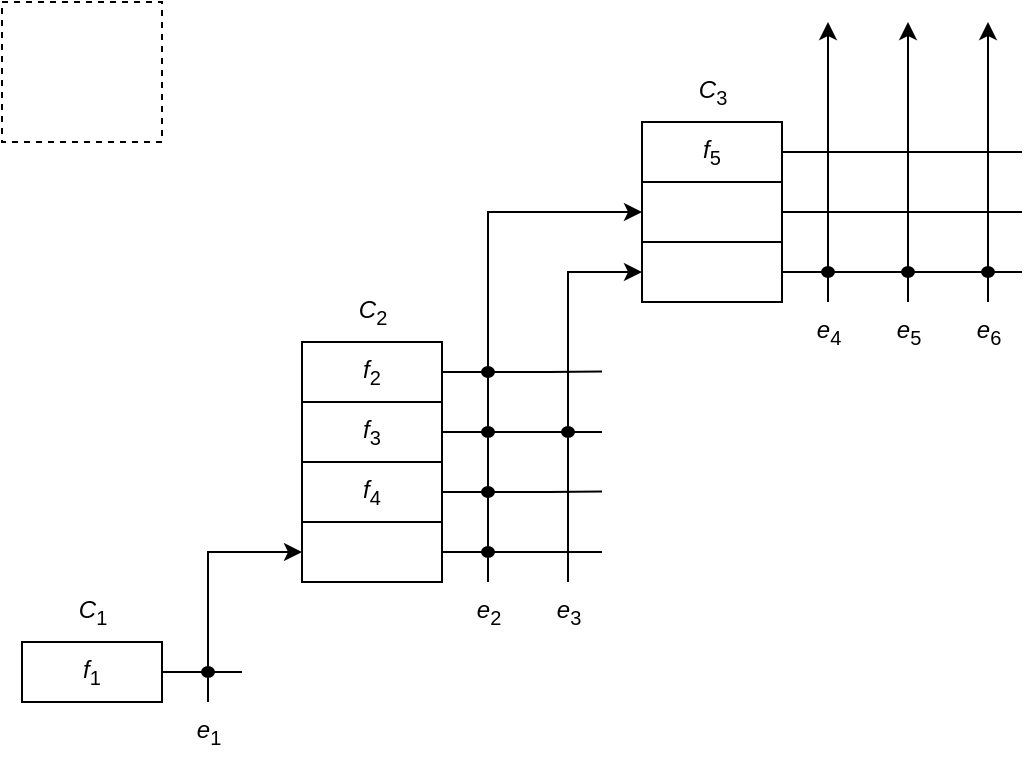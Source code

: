 <mxfile version="27.1.4" pages="2">
  <diagram name="fmea_2025" id="N0rif7YGwo7ToFzK75tH">
    <mxGraphModel dx="671" dy="344" grid="1" gridSize="10" guides="1" tooltips="1" connect="1" arrows="1" fold="1" page="1" pageScale="1" pageWidth="827" pageHeight="1169" math="0" shadow="0">
      <root>
        <mxCell id="0" />
        <mxCell id="1" parent="0" />
        <mxCell id="nqYgzYCpDSy92SDL6qgz-1" value="" style="rounded=0;whiteSpace=wrap;html=1;dashed=1;" vertex="1" parent="1">
          <mxGeometry x="80" y="80" width="80" height="70" as="geometry" />
        </mxCell>
        <mxCell id="cA4AfecdYy-TmSSKwoLd-9" style="edgeStyle=orthogonalEdgeStyle;rounded=0;orthogonalLoop=1;jettySize=auto;html=1;exitX=1;exitY=0.5;exitDx=0;exitDy=0;endArrow=none;startFill=0;" edge="1" parent="1" source="cA4AfecdYy-TmSSKwoLd-1">
          <mxGeometry relative="1" as="geometry">
            <mxPoint x="200" y="415" as="targetPoint" />
            <Array as="points">
              <mxPoint x="190" y="415" />
              <mxPoint x="190" y="415" />
            </Array>
          </mxGeometry>
        </mxCell>
        <mxCell id="63443LQwcvUuvQC3zTOk-1" value="&lt;i&gt;f&lt;/i&gt;&lt;sub&gt;1&lt;/sub&gt;" style="rounded=0;whiteSpace=wrap;html=1;" vertex="1" parent="1">
          <mxGeometry x="90" y="400" width="70" height="30" as="geometry" />
        </mxCell>
        <mxCell id="63443LQwcvUuvQC3zTOk-2" value="&lt;i&gt;C&lt;/i&gt;&lt;sub&gt;1&lt;/sub&gt;" style="text;html=1;align=center;verticalAlign=middle;resizable=0;points=[];autosize=1;strokeColor=none;fillColor=none;" vertex="1" parent="1">
          <mxGeometry x="105" y="370" width="40" height="30" as="geometry" />
        </mxCell>
        <mxCell id="cA4AfecdYy-TmSSKwoLd-11" style="edgeStyle=orthogonalEdgeStyle;rounded=0;orthogonalLoop=1;jettySize=auto;html=1;entryX=0;entryY=0.5;entryDx=0;entryDy=0;" edge="1" parent="1" source="cA4AfecdYy-TmSSKwoLd-8" target="cA4AfecdYy-TmSSKwoLd-17">
          <mxGeometry relative="1" as="geometry">
            <mxPoint x="250" y="350" as="targetPoint" />
            <Array as="points">
              <mxPoint x="183" y="355" />
            </Array>
          </mxGeometry>
        </mxCell>
        <mxCell id="cA4AfecdYy-TmSSKwoLd-8" value="&lt;i&gt;e&lt;/i&gt;&lt;sub&gt;1&lt;/sub&gt;" style="text;html=1;align=center;verticalAlign=middle;resizable=0;points=[];autosize=1;strokeColor=none;fillColor=none;" vertex="1" parent="1">
          <mxGeometry x="163" y="430" width="40" height="30" as="geometry" />
        </mxCell>
        <mxCell id="cA4AfecdYy-TmSSKwoLd-10" value="" style="edgeStyle=orthogonalEdgeStyle;rounded=0;orthogonalLoop=1;jettySize=auto;html=1;exitX=1;exitY=0.5;exitDx=0;exitDy=0;endArrow=none;startFill=0;" edge="1" parent="1" source="63443LQwcvUuvQC3zTOk-1" target="cA4AfecdYy-TmSSKwoLd-1">
          <mxGeometry relative="1" as="geometry">
            <mxPoint x="200" y="415" as="targetPoint" />
            <mxPoint x="160" y="415" as="sourcePoint" />
          </mxGeometry>
        </mxCell>
        <mxCell id="cA4AfecdYy-TmSSKwoLd-1" value="" style="ellipse;whiteSpace=wrap;html=1;fillColor=#000000;" vertex="1" parent="1">
          <mxGeometry x="180" y="412.5" width="6" height="5" as="geometry" />
        </mxCell>
        <mxCell id="cA4AfecdYy-TmSSKwoLd-28" style="edgeStyle=orthogonalEdgeStyle;rounded=0;orthogonalLoop=1;jettySize=auto;html=1;exitX=1;exitY=0.5;exitDx=0;exitDy=0;endArrow=none;startFill=0;" edge="1" parent="1" source="cA4AfecdYy-TmSSKwoLd-58">
          <mxGeometry relative="1" as="geometry">
            <mxPoint x="380" y="264.724" as="targetPoint" />
          </mxGeometry>
        </mxCell>
        <mxCell id="cA4AfecdYy-TmSSKwoLd-13" value="&lt;i&gt;f&lt;/i&gt;&lt;sub&gt;2&lt;/sub&gt;" style="rounded=0;whiteSpace=wrap;html=1;" vertex="1" parent="1">
          <mxGeometry x="230" y="250" width="70" height="30" as="geometry" />
        </mxCell>
        <mxCell id="cA4AfecdYy-TmSSKwoLd-14" value="&lt;i&gt;C&lt;/i&gt;&lt;sub&gt;2&lt;/sub&gt;" style="text;html=1;align=center;verticalAlign=middle;resizable=0;points=[];autosize=1;strokeColor=none;fillColor=none;" vertex="1" parent="1">
          <mxGeometry x="245" y="220" width="40" height="30" as="geometry" />
        </mxCell>
        <mxCell id="cA4AfecdYy-TmSSKwoLd-27" style="edgeStyle=orthogonalEdgeStyle;rounded=0;orthogonalLoop=1;jettySize=auto;html=1;exitX=1;exitY=0.5;exitDx=0;exitDy=0;endArrow=none;startFill=0;" edge="1" parent="1" source="cA4AfecdYy-TmSSKwoLd-60">
          <mxGeometry relative="1" as="geometry">
            <mxPoint x="380" y="295.069" as="targetPoint" />
          </mxGeometry>
        </mxCell>
        <mxCell id="cA4AfecdYy-TmSSKwoLd-15" value="&lt;i&gt;f&lt;/i&gt;&lt;sub&gt;3&lt;/sub&gt;" style="rounded=0;whiteSpace=wrap;html=1;" vertex="1" parent="1">
          <mxGeometry x="230" y="280" width="70" height="30" as="geometry" />
        </mxCell>
        <mxCell id="cA4AfecdYy-TmSSKwoLd-26" style="edgeStyle=orthogonalEdgeStyle;rounded=0;orthogonalLoop=1;jettySize=auto;html=1;exitX=1;exitY=0.5;exitDx=0;exitDy=0;endArrow=none;startFill=0;" edge="1" parent="1" source="cA4AfecdYy-TmSSKwoLd-53">
          <mxGeometry relative="1" as="geometry">
            <mxPoint x="380" y="324.724" as="targetPoint" />
          </mxGeometry>
        </mxCell>
        <mxCell id="cA4AfecdYy-TmSSKwoLd-16" value="&lt;i&gt;f&lt;/i&gt;&lt;sub&gt;4&lt;/sub&gt;" style="rounded=0;whiteSpace=wrap;html=1;" vertex="1" parent="1">
          <mxGeometry x="230" y="310" width="70" height="30" as="geometry" />
        </mxCell>
        <mxCell id="cA4AfecdYy-TmSSKwoLd-25" style="edgeStyle=orthogonalEdgeStyle;rounded=0;orthogonalLoop=1;jettySize=auto;html=1;exitX=1;exitY=0.5;exitDx=0;exitDy=0;endArrow=none;startFill=0;" edge="1" parent="1" source="cA4AfecdYy-TmSSKwoLd-17">
          <mxGeometry relative="1" as="geometry">
            <mxPoint x="380" y="355" as="targetPoint" />
          </mxGeometry>
        </mxCell>
        <mxCell id="cA4AfecdYy-TmSSKwoLd-17" value="" style="rounded=0;whiteSpace=wrap;html=1;" vertex="1" parent="1">
          <mxGeometry x="230" y="340" width="70" height="30" as="geometry" />
        </mxCell>
        <mxCell id="cA4AfecdYy-TmSSKwoLd-19" value="" style="ellipse;whiteSpace=wrap;html=1;fillColor=#000000;" vertex="1" parent="1">
          <mxGeometry x="320" y="352.5" width="6" height="5" as="geometry" />
        </mxCell>
        <mxCell id="cA4AfecdYy-TmSSKwoLd-32" style="edgeStyle=orthogonalEdgeStyle;rounded=0;orthogonalLoop=1;jettySize=auto;html=1;entryX=0;entryY=0.5;entryDx=0;entryDy=0;" edge="1" parent="1" source="cA4AfecdYy-TmSSKwoLd-23" target="cA4AfecdYy-TmSSKwoLd-30">
          <mxGeometry relative="1" as="geometry">
            <Array as="points">
              <mxPoint x="323" y="185" />
            </Array>
          </mxGeometry>
        </mxCell>
        <mxCell id="cA4AfecdYy-TmSSKwoLd-23" value="&lt;i&gt;e&lt;/i&gt;&lt;sub&gt;2&lt;/sub&gt;" style="text;html=1;align=center;verticalAlign=middle;resizable=0;points=[];autosize=1;strokeColor=none;fillColor=none;" vertex="1" parent="1">
          <mxGeometry x="303" y="370" width="40" height="30" as="geometry" />
        </mxCell>
        <mxCell id="cA4AfecdYy-TmSSKwoLd-33" style="edgeStyle=orthogonalEdgeStyle;rounded=0;orthogonalLoop=1;jettySize=auto;html=1;entryX=0;entryY=0.5;entryDx=0;entryDy=0;" edge="1" parent="1" source="cA4AfecdYy-TmSSKwoLd-24" target="cA4AfecdYy-TmSSKwoLd-29">
          <mxGeometry relative="1" as="geometry">
            <Array as="points">
              <mxPoint x="363" y="215" />
            </Array>
          </mxGeometry>
        </mxCell>
        <mxCell id="cA4AfecdYy-TmSSKwoLd-24" value="&lt;i&gt;e&lt;/i&gt;&lt;sub&gt;3&lt;/sub&gt;" style="text;html=1;align=center;verticalAlign=middle;resizable=0;points=[];autosize=1;strokeColor=none;fillColor=none;" vertex="1" parent="1">
          <mxGeometry x="343" y="370" width="40" height="30" as="geometry" />
        </mxCell>
        <mxCell id="cA4AfecdYy-TmSSKwoLd-48" style="edgeStyle=orthogonalEdgeStyle;rounded=0;orthogonalLoop=1;jettySize=auto;html=1;exitX=1;exitY=0.5;exitDx=0;exitDy=0;endArrow=none;startFill=0;" edge="1" parent="1" source="cA4AfecdYy-TmSSKwoLd-29">
          <mxGeometry relative="1" as="geometry">
            <mxPoint x="590" y="215.048" as="targetPoint" />
          </mxGeometry>
        </mxCell>
        <mxCell id="cA4AfecdYy-TmSSKwoLd-29" value="" style="rounded=0;whiteSpace=wrap;html=1;" vertex="1" parent="1">
          <mxGeometry x="400" y="200" width="70" height="30" as="geometry" />
        </mxCell>
        <mxCell id="cA4AfecdYy-TmSSKwoLd-47" style="edgeStyle=orthogonalEdgeStyle;rounded=0;orthogonalLoop=1;jettySize=auto;html=1;exitX=1;exitY=0.5;exitDx=0;exitDy=0;endArrow=none;startFill=0;" edge="1" parent="1" source="cA4AfecdYy-TmSSKwoLd-30">
          <mxGeometry relative="1" as="geometry">
            <mxPoint x="590" y="185.048" as="targetPoint" />
          </mxGeometry>
        </mxCell>
        <mxCell id="cA4AfecdYy-TmSSKwoLd-30" value="" style="rounded=0;whiteSpace=wrap;html=1;" vertex="1" parent="1">
          <mxGeometry x="400" y="170" width="70" height="30" as="geometry" />
        </mxCell>
        <mxCell id="cA4AfecdYy-TmSSKwoLd-46" style="edgeStyle=orthogonalEdgeStyle;rounded=0;orthogonalLoop=1;jettySize=auto;html=1;exitX=1;exitY=0.5;exitDx=0;exitDy=0;endArrow=none;startFill=0;" edge="1" parent="1" source="cA4AfecdYy-TmSSKwoLd-35">
          <mxGeometry relative="1" as="geometry">
            <mxPoint x="590" y="155.048" as="targetPoint" />
          </mxGeometry>
        </mxCell>
        <mxCell id="cA4AfecdYy-TmSSKwoLd-35" value="&lt;i&gt;f&lt;/i&gt;&lt;sub&gt;5&lt;/sub&gt;" style="rounded=0;whiteSpace=wrap;html=1;" vertex="1" parent="1">
          <mxGeometry x="400" y="140" width="70" height="30" as="geometry" />
        </mxCell>
        <mxCell id="cA4AfecdYy-TmSSKwoLd-36" value="&lt;i&gt;C&lt;/i&gt;&lt;sub&gt;3&lt;/sub&gt;" style="text;html=1;align=center;verticalAlign=middle;resizable=0;points=[];autosize=1;strokeColor=none;fillColor=none;" vertex="1" parent="1">
          <mxGeometry x="415" y="110" width="40" height="30" as="geometry" />
        </mxCell>
        <mxCell id="cA4AfecdYy-TmSSKwoLd-37" value="" style="ellipse;whiteSpace=wrap;html=1;fillColor=#000000;" vertex="1" parent="1">
          <mxGeometry x="490" y="212.5" width="6" height="5" as="geometry" />
        </mxCell>
        <mxCell id="cA4AfecdYy-TmSSKwoLd-38" value="" style="ellipse;whiteSpace=wrap;html=1;fillColor=#000000;" vertex="1" parent="1">
          <mxGeometry x="530" y="212.5" width="6" height="5" as="geometry" />
        </mxCell>
        <mxCell id="cA4AfecdYy-TmSSKwoLd-39" value="" style="ellipse;whiteSpace=wrap;html=1;fillColor=#000000;" vertex="1" parent="1">
          <mxGeometry x="570" y="212.5" width="6" height="5" as="geometry" />
        </mxCell>
        <mxCell id="cA4AfecdYy-TmSSKwoLd-43" style="edgeStyle=orthogonalEdgeStyle;rounded=0;orthogonalLoop=1;jettySize=auto;html=1;" edge="1" parent="1" source="cA4AfecdYy-TmSSKwoLd-40">
          <mxGeometry relative="1" as="geometry">
            <mxPoint x="493" y="90" as="targetPoint" />
          </mxGeometry>
        </mxCell>
        <mxCell id="cA4AfecdYy-TmSSKwoLd-40" value="&lt;i&gt;e&lt;/i&gt;&lt;sub&gt;4&lt;/sub&gt;" style="text;html=1;align=center;verticalAlign=middle;resizable=0;points=[];autosize=1;strokeColor=none;fillColor=none;" vertex="1" parent="1">
          <mxGeometry x="473" y="230" width="40" height="30" as="geometry" />
        </mxCell>
        <mxCell id="cA4AfecdYy-TmSSKwoLd-44" style="edgeStyle=orthogonalEdgeStyle;rounded=0;orthogonalLoop=1;jettySize=auto;html=1;" edge="1" parent="1" source="cA4AfecdYy-TmSSKwoLd-41">
          <mxGeometry relative="1" as="geometry">
            <mxPoint x="533" y="90" as="targetPoint" />
          </mxGeometry>
        </mxCell>
        <mxCell id="cA4AfecdYy-TmSSKwoLd-41" value="&lt;i&gt;e&lt;/i&gt;&lt;sub&gt;5&lt;/sub&gt;" style="text;html=1;align=center;verticalAlign=middle;resizable=0;points=[];autosize=1;strokeColor=none;fillColor=none;" vertex="1" parent="1">
          <mxGeometry x="513" y="230" width="40" height="30" as="geometry" />
        </mxCell>
        <mxCell id="cA4AfecdYy-TmSSKwoLd-45" style="edgeStyle=orthogonalEdgeStyle;rounded=0;orthogonalLoop=1;jettySize=auto;html=1;" edge="1" parent="1" source="cA4AfecdYy-TmSSKwoLd-42">
          <mxGeometry relative="1" as="geometry">
            <mxPoint x="573" y="90" as="targetPoint" />
          </mxGeometry>
        </mxCell>
        <mxCell id="cA4AfecdYy-TmSSKwoLd-42" value="&lt;i&gt;e&lt;/i&gt;&lt;sub&gt;6&lt;/sub&gt;" style="text;html=1;align=center;verticalAlign=middle;resizable=0;points=[];autosize=1;strokeColor=none;fillColor=none;" vertex="1" parent="1">
          <mxGeometry x="553" y="230" width="40" height="30" as="geometry" />
        </mxCell>
        <mxCell id="cA4AfecdYy-TmSSKwoLd-54" value="" style="edgeStyle=orthogonalEdgeStyle;rounded=0;orthogonalLoop=1;jettySize=auto;html=1;exitX=1;exitY=0.5;exitDx=0;exitDy=0;endArrow=none;startFill=0;" edge="1" parent="1" source="cA4AfecdYy-TmSSKwoLd-16" target="cA4AfecdYy-TmSSKwoLd-53">
          <mxGeometry relative="1" as="geometry">
            <mxPoint x="380" y="324.724" as="targetPoint" />
            <mxPoint x="300" y="325" as="sourcePoint" />
          </mxGeometry>
        </mxCell>
        <mxCell id="cA4AfecdYy-TmSSKwoLd-53" value="" style="ellipse;whiteSpace=wrap;html=1;fillColor=#000000;" vertex="1" parent="1">
          <mxGeometry x="320" y="322.5" width="6" height="5" as="geometry" />
        </mxCell>
        <mxCell id="cA4AfecdYy-TmSSKwoLd-57" value="" style="edgeStyle=orthogonalEdgeStyle;rounded=0;orthogonalLoop=1;jettySize=auto;html=1;exitX=1;exitY=0.5;exitDx=0;exitDy=0;endArrow=none;startFill=0;" edge="1" parent="1" source="cA4AfecdYy-TmSSKwoLd-15" target="cA4AfecdYy-TmSSKwoLd-55">
          <mxGeometry relative="1" as="geometry">
            <mxPoint x="380" y="295.069" as="targetPoint" />
            <mxPoint x="300" y="295" as="sourcePoint" />
          </mxGeometry>
        </mxCell>
        <mxCell id="cA4AfecdYy-TmSSKwoLd-55" value="" style="ellipse;whiteSpace=wrap;html=1;fillColor=#000000;" vertex="1" parent="1">
          <mxGeometry x="320" y="292.5" width="6" height="5" as="geometry" />
        </mxCell>
        <mxCell id="cA4AfecdYy-TmSSKwoLd-59" value="" style="edgeStyle=orthogonalEdgeStyle;rounded=0;orthogonalLoop=1;jettySize=auto;html=1;exitX=1;exitY=0.5;exitDx=0;exitDy=0;endArrow=none;startFill=0;" edge="1" parent="1" source="cA4AfecdYy-TmSSKwoLd-13" target="cA4AfecdYy-TmSSKwoLd-58">
          <mxGeometry relative="1" as="geometry">
            <mxPoint x="380" y="264.724" as="targetPoint" />
            <mxPoint x="300" y="265" as="sourcePoint" />
          </mxGeometry>
        </mxCell>
        <mxCell id="cA4AfecdYy-TmSSKwoLd-58" value="" style="ellipse;whiteSpace=wrap;html=1;fillColor=#000000;" vertex="1" parent="1">
          <mxGeometry x="320" y="262.5" width="6" height="5" as="geometry" />
        </mxCell>
        <mxCell id="cA4AfecdYy-TmSSKwoLd-61" value="" style="edgeStyle=orthogonalEdgeStyle;rounded=0;orthogonalLoop=1;jettySize=auto;html=1;exitX=1;exitY=0.5;exitDx=0;exitDy=0;endArrow=none;startFill=0;" edge="1" parent="1" source="cA4AfecdYy-TmSSKwoLd-55" target="cA4AfecdYy-TmSSKwoLd-60">
          <mxGeometry relative="1" as="geometry">
            <mxPoint x="380" y="295.069" as="targetPoint" />
            <mxPoint x="326" y="295" as="sourcePoint" />
          </mxGeometry>
        </mxCell>
        <mxCell id="cA4AfecdYy-TmSSKwoLd-60" value="" style="ellipse;whiteSpace=wrap;html=1;fillColor=#000000;" vertex="1" parent="1">
          <mxGeometry x="360" y="292.5" width="6" height="5" as="geometry" />
        </mxCell>
      </root>
    </mxGraphModel>
  </diagram>
  <diagram id="u4ehhmUwieLTaDszbvfy" name="fmea_2024">
    <mxGraphModel dx="564" dy="289" grid="1" gridSize="10" guides="1" tooltips="1" connect="1" arrows="1" fold="1" page="1" pageScale="1" pageWidth="827" pageHeight="1169" math="0" shadow="0">
      <root>
        <mxCell id="0" />
        <mxCell id="1" parent="0" />
        <mxCell id="nuxYN99W2bETs9J3J-wg-1" style="edgeStyle=orthogonalEdgeStyle;rounded=0;orthogonalLoop=1;jettySize=auto;html=1;exitX=1;exitY=0.5;exitDx=0;exitDy=0;endArrow=none;endFill=0;" parent="1" source="nuxYN99W2bETs9J3J-wg-22" edge="1">
          <mxGeometry relative="1" as="geometry">
            <mxPoint x="360" y="605" as="targetPoint" />
          </mxGeometry>
        </mxCell>
        <mxCell id="nuxYN99W2bETs9J3J-wg-2" value="" style="rounded=0;whiteSpace=wrap;html=1;" parent="1" vertex="1">
          <mxGeometry x="230" y="590" width="70" height="30" as="geometry" />
        </mxCell>
        <mxCell id="nuxYN99W2bETs9J3J-wg-3" value="C2" style="text;html=1;align=center;verticalAlign=middle;resizable=0;points=[];autosize=1;strokeColor=none;fillColor=none;" parent="1" vertex="1">
          <mxGeometry x="245" y="560" width="40" height="30" as="geometry" />
        </mxCell>
        <mxCell id="nuxYN99W2bETs9J3J-wg-4" style="edgeStyle=orthogonalEdgeStyle;rounded=0;orthogonalLoop=1;jettySize=auto;html=1;exitX=1;exitY=0.5;exitDx=0;exitDy=0;endArrow=none;endFill=0;" parent="1" source="nuxYN99W2bETs9J3J-wg-24" edge="1">
          <mxGeometry relative="1" as="geometry">
            <mxPoint x="360" y="635" as="targetPoint" />
          </mxGeometry>
        </mxCell>
        <mxCell id="nuxYN99W2bETs9J3J-wg-5" style="edgeStyle=orthogonalEdgeStyle;rounded=0;orthogonalLoop=1;jettySize=auto;html=1;exitX=0;exitY=0.5;exitDx=0;exitDy=0;endArrow=none;endFill=0;" parent="1" source="nuxYN99W2bETs9J3J-wg-6" edge="1">
          <mxGeometry relative="1" as="geometry">
            <mxPoint x="190" y="420" as="targetPoint" />
          </mxGeometry>
        </mxCell>
        <mxCell id="nuxYN99W2bETs9J3J-wg-6" value="" style="rounded=0;whiteSpace=wrap;html=1;" parent="1" vertex="1">
          <mxGeometry x="230" y="620" width="70" height="30" as="geometry" />
        </mxCell>
        <mxCell id="nuxYN99W2bETs9J3J-wg-7" value="f&lt;sub&gt;2&lt;/sub&gt;" style="text;html=1;align=center;verticalAlign=middle;resizable=0;points=[];autosize=1;strokeColor=none;fillColor=none;" parent="1" vertex="1">
          <mxGeometry x="250" y="590" width="30" height="30" as="geometry" />
        </mxCell>
        <mxCell id="nuxYN99W2bETs9J3J-wg-8" style="edgeStyle=orthogonalEdgeStyle;rounded=0;orthogonalLoop=1;jettySize=auto;html=1;exitX=1;exitY=0.5;exitDx=0;exitDy=0;endArrow=none;endFill=0;" parent="1" source="nuxYN99W2bETs9J3J-wg-45" edge="1">
          <mxGeometry relative="1" as="geometry">
            <mxPoint x="540" y="485" as="targetPoint" />
          </mxGeometry>
        </mxCell>
        <mxCell id="nuxYN99W2bETs9J3J-wg-9" value="" style="rounded=0;whiteSpace=wrap;html=1;" parent="1" vertex="1">
          <mxGeometry x="374" y="470" width="70" height="30" as="geometry" />
        </mxCell>
        <mxCell id="nuxYN99W2bETs9J3J-wg-10" value="C3" style="text;html=1;align=center;verticalAlign=middle;resizable=0;points=[];autosize=1;strokeColor=none;fillColor=none;" parent="1" vertex="1">
          <mxGeometry x="389" y="440" width="40" height="30" as="geometry" />
        </mxCell>
        <mxCell id="nuxYN99W2bETs9J3J-wg-11" style="edgeStyle=orthogonalEdgeStyle;rounded=0;orthogonalLoop=1;jettySize=auto;html=1;exitX=1;exitY=0.5;exitDx=0;exitDy=0;endArrow=none;endFill=0;" parent="1" source="nuxYN99W2bETs9J3J-wg-47" edge="1">
          <mxGeometry relative="1" as="geometry">
            <mxPoint x="540" y="515" as="targetPoint" />
          </mxGeometry>
        </mxCell>
        <mxCell id="nuxYN99W2bETs9J3J-wg-12" style="edgeStyle=orthogonalEdgeStyle;rounded=0;orthogonalLoop=1;jettySize=auto;html=1;exitX=0;exitY=0.5;exitDx=0;exitDy=0;endArrow=none;endFill=0;startArrow=classic;startFill=1;" parent="1" source="nuxYN99W2bETs9J3J-wg-13" edge="1">
          <mxGeometry relative="1" as="geometry">
            <mxPoint x="190" y="514.667" as="targetPoint" />
          </mxGeometry>
        </mxCell>
        <mxCell id="nuxYN99W2bETs9J3J-wg-13" value="" style="rounded=0;whiteSpace=wrap;html=1;" parent="1" vertex="1">
          <mxGeometry x="374" y="500" width="70" height="30" as="geometry" />
        </mxCell>
        <mxCell id="nuxYN99W2bETs9J3J-wg-14" value="f&lt;sub&gt;3&lt;/sub&gt;" style="text;html=1;align=center;verticalAlign=middle;resizable=0;points=[];autosize=1;strokeColor=none;fillColor=none;" parent="1" vertex="1">
          <mxGeometry x="394" y="470" width="30" height="30" as="geometry" />
        </mxCell>
        <mxCell id="nuxYN99W2bETs9J3J-wg-15" style="edgeStyle=orthogonalEdgeStyle;rounded=0;orthogonalLoop=1;jettySize=auto;html=1;exitX=0;exitY=0.5;exitDx=0;exitDy=0;startArrow=classic;startFill=1;endArrow=none;endFill=0;" parent="1" source="nuxYN99W2bETs9J3J-wg-18" edge="1">
          <mxGeometry relative="1" as="geometry">
            <mxPoint x="320" y="650" as="targetPoint" />
          </mxGeometry>
        </mxCell>
        <mxCell id="nuxYN99W2bETs9J3J-wg-16" style="edgeStyle=orthogonalEdgeStyle;rounded=0;orthogonalLoop=1;jettySize=auto;html=1;startArrow=classic;startFill=1;endArrow=none;endFill=0;" parent="1" edge="1">
          <mxGeometry relative="1" as="geometry">
            <mxPoint x="350" y="650" as="targetPoint" />
            <mxPoint x="350" y="580" as="sourcePoint" />
          </mxGeometry>
        </mxCell>
        <mxCell id="nuxYN99W2bETs9J3J-wg-17" style="edgeStyle=orthogonalEdgeStyle;rounded=0;orthogonalLoop=1;jettySize=auto;html=1;exitX=1;exitY=0.5;exitDx=0;exitDy=0;endArrow=none;endFill=0;" parent="1" source="nuxYN99W2bETs9J3J-wg-51" edge="1">
          <mxGeometry relative="1" as="geometry">
            <mxPoint x="540" y="545" as="targetPoint" />
          </mxGeometry>
        </mxCell>
        <mxCell id="nuxYN99W2bETs9J3J-wg-18" value="" style="rounded=0;whiteSpace=wrap;html=1;" parent="1" vertex="1">
          <mxGeometry x="374" y="530" width="70" height="30" as="geometry" />
        </mxCell>
        <mxCell id="nuxYN99W2bETs9J3J-wg-19" value="e&lt;sub&gt;2&lt;/sub&gt;" style="text;html=1;align=center;verticalAlign=middle;resizable=0;points=[];autosize=1;strokeColor=none;fillColor=none;" parent="1" vertex="1">
          <mxGeometry x="300" y="650" width="40" height="30" as="geometry" />
        </mxCell>
        <mxCell id="nuxYN99W2bETs9J3J-wg-20" value="e&lt;sub&gt;3&lt;/sub&gt;" style="text;html=1;align=center;verticalAlign=middle;resizable=0;points=[];autosize=1;strokeColor=none;fillColor=none;" parent="1" vertex="1">
          <mxGeometry x="330" y="650" width="40" height="30" as="geometry" />
        </mxCell>
        <mxCell id="nuxYN99W2bETs9J3J-wg-21" value="" style="edgeStyle=orthogonalEdgeStyle;rounded=0;orthogonalLoop=1;jettySize=auto;html=1;exitX=1;exitY=0.5;exitDx=0;exitDy=0;endArrow=none;endFill=0;entryX=0;entryY=0.5;entryDx=0;entryDy=0;" parent="1" source="nuxYN99W2bETs9J3J-wg-2" target="nuxYN99W2bETs9J3J-wg-22" edge="1">
          <mxGeometry relative="1" as="geometry">
            <mxPoint x="317" y="605" as="targetPoint" />
            <mxPoint x="300" y="605" as="sourcePoint" />
          </mxGeometry>
        </mxCell>
        <mxCell id="nuxYN99W2bETs9J3J-wg-22" value="" style="ellipse;whiteSpace=wrap;html=1;fillColor=#000000;" parent="1" vertex="1">
          <mxGeometry x="347" y="602.5" width="6" height="5" as="geometry" />
        </mxCell>
        <mxCell id="nuxYN99W2bETs9J3J-wg-23" value="" style="edgeStyle=orthogonalEdgeStyle;rounded=0;orthogonalLoop=1;jettySize=auto;html=1;exitX=1;exitY=0.5;exitDx=0;exitDy=0;endArrow=none;endFill=0;" parent="1" source="nuxYN99W2bETs9J3J-wg-69" target="nuxYN99W2bETs9J3J-wg-24" edge="1">
          <mxGeometry relative="1" as="geometry">
            <mxPoint x="360" y="635" as="targetPoint" />
            <mxPoint x="300" y="635" as="sourcePoint" />
          </mxGeometry>
        </mxCell>
        <mxCell id="nuxYN99W2bETs9J3J-wg-24" value="" style="ellipse;whiteSpace=wrap;html=1;fillColor=#000000;" parent="1" vertex="1">
          <mxGeometry x="347" y="632.5" width="6" height="5" as="geometry" />
        </mxCell>
        <mxCell id="nuxYN99W2bETs9J3J-wg-25" style="edgeStyle=orthogonalEdgeStyle;rounded=0;orthogonalLoop=1;jettySize=auto;html=1;exitX=1;exitY=0.5;exitDx=0;exitDy=0;endArrow=none;endFill=0;" parent="1" source="nuxYN99W2bETs9J3J-wg-56" edge="1">
          <mxGeometry relative="1" as="geometry">
            <mxPoint x="730" y="335" as="targetPoint" />
          </mxGeometry>
        </mxCell>
        <mxCell id="nuxYN99W2bETs9J3J-wg-26" style="edgeStyle=orthogonalEdgeStyle;rounded=0;orthogonalLoop=1;jettySize=auto;html=1;exitX=1;exitY=0.5;exitDx=0;exitDy=0;entryX=0;entryY=0.5;entryDx=0;entryDy=0;endArrow=none;endFill=0;" parent="1" source="nuxYN99W2bETs9J3J-wg-27" target="nuxYN99W2bETs9J3J-wg-56" edge="1">
          <mxGeometry relative="1" as="geometry" />
        </mxCell>
        <mxCell id="nuxYN99W2bETs9J3J-wg-27" value="" style="rounded=0;whiteSpace=wrap;html=1;" parent="1" vertex="1">
          <mxGeometry x="600" y="320" width="70" height="30" as="geometry" />
        </mxCell>
        <mxCell id="nuxYN99W2bETs9J3J-wg-28" value="C4" style="text;html=1;align=center;verticalAlign=middle;resizable=0;points=[];autosize=1;strokeColor=none;fillColor=none;" parent="1" vertex="1">
          <mxGeometry x="615" y="290" width="40" height="30" as="geometry" />
        </mxCell>
        <mxCell id="nuxYN99W2bETs9J3J-wg-29" style="edgeStyle=orthogonalEdgeStyle;rounded=0;orthogonalLoop=1;jettySize=auto;html=1;exitX=1;exitY=0.5;exitDx=0;exitDy=0;endArrow=none;endFill=0;" parent="1" source="nuxYN99W2bETs9J3J-wg-60" edge="1">
          <mxGeometry relative="1" as="geometry">
            <mxPoint x="730" y="365" as="targetPoint" />
          </mxGeometry>
        </mxCell>
        <mxCell id="nuxYN99W2bETs9J3J-wg-30" value="" style="rounded=0;whiteSpace=wrap;html=1;" parent="1" vertex="1">
          <mxGeometry x="600" y="350" width="70" height="30" as="geometry" />
        </mxCell>
        <mxCell id="nuxYN99W2bETs9J3J-wg-31" style="edgeStyle=orthogonalEdgeStyle;rounded=0;orthogonalLoop=1;jettySize=auto;html=1;exitX=0;exitY=0.5;exitDx=0;exitDy=0;startArrow=classic;startFill=1;endArrow=none;endFill=0;" parent="1" source="nuxYN99W2bETs9J3J-wg-34" edge="1">
          <mxGeometry relative="1" as="geometry">
            <mxPoint x="470" y="560" as="targetPoint" />
          </mxGeometry>
        </mxCell>
        <mxCell id="nuxYN99W2bETs9J3J-wg-32" style="edgeStyle=orthogonalEdgeStyle;rounded=0;orthogonalLoop=1;jettySize=auto;html=1;exitX=1;exitY=0.5;exitDx=0;exitDy=0;endArrow=none;endFill=0;" parent="1" source="nuxYN99W2bETs9J3J-wg-57" edge="1">
          <mxGeometry relative="1" as="geometry">
            <mxPoint x="730" y="395" as="targetPoint" />
          </mxGeometry>
        </mxCell>
        <mxCell id="nuxYN99W2bETs9J3J-wg-33" style="edgeStyle=orthogonalEdgeStyle;rounded=0;orthogonalLoop=1;jettySize=auto;html=1;exitX=1;exitY=0.5;exitDx=0;exitDy=0;entryX=0;entryY=0.5;entryDx=0;entryDy=0;endArrow=none;endFill=0;" parent="1" source="nuxYN99W2bETs9J3J-wg-34" target="nuxYN99W2bETs9J3J-wg-57" edge="1">
          <mxGeometry relative="1" as="geometry" />
        </mxCell>
        <mxCell id="nuxYN99W2bETs9J3J-wg-34" value="" style="rounded=0;whiteSpace=wrap;html=1;" parent="1" vertex="1">
          <mxGeometry x="600" y="380" width="70" height="30" as="geometry" />
        </mxCell>
        <mxCell id="nuxYN99W2bETs9J3J-wg-35" value="f&lt;sub&gt;4&lt;/sub&gt;" style="text;html=1;align=center;verticalAlign=middle;resizable=0;points=[];autosize=1;strokeColor=none;fillColor=none;" parent="1" vertex="1">
          <mxGeometry x="620" y="320" width="30" height="30" as="geometry" />
        </mxCell>
        <mxCell id="nuxYN99W2bETs9J3J-wg-36" style="edgeStyle=orthogonalEdgeStyle;rounded=0;orthogonalLoop=1;jettySize=auto;html=1;exitX=0;exitY=0.5;exitDx=0;exitDy=0;endArrow=none;endFill=0;startArrow=classic;startFill=1;" parent="1" source="nuxYN99W2bETs9J3J-wg-39" edge="1">
          <mxGeometry relative="1" as="geometry">
            <mxPoint x="500" y="560" as="targetPoint" />
          </mxGeometry>
        </mxCell>
        <mxCell id="nuxYN99W2bETs9J3J-wg-37" style="edgeStyle=orthogonalEdgeStyle;rounded=0;orthogonalLoop=1;jettySize=auto;html=1;exitX=1;exitY=0.5;exitDx=0;exitDy=0;endArrow=none;endFill=0;" parent="1" source="nuxYN99W2bETs9J3J-wg-58" edge="1">
          <mxGeometry relative="1" as="geometry">
            <mxPoint x="730" y="425" as="targetPoint" />
          </mxGeometry>
        </mxCell>
        <mxCell id="nuxYN99W2bETs9J3J-wg-38" style="edgeStyle=orthogonalEdgeStyle;rounded=0;orthogonalLoop=1;jettySize=auto;html=1;exitX=1;exitY=0.5;exitDx=0;exitDy=0;entryX=0;entryY=0.5;entryDx=0;entryDy=0;endArrow=none;endFill=0;" parent="1" source="nuxYN99W2bETs9J3J-wg-39" target="nuxYN99W2bETs9J3J-wg-58" edge="1">
          <mxGeometry relative="1" as="geometry" />
        </mxCell>
        <mxCell id="nuxYN99W2bETs9J3J-wg-39" value="" style="rounded=0;whiteSpace=wrap;html=1;" parent="1" vertex="1">
          <mxGeometry x="600" y="410" width="70" height="30" as="geometry" />
        </mxCell>
        <mxCell id="nuxYN99W2bETs9J3J-wg-40" value="f&lt;sub&gt;5&lt;/sub&gt;" style="text;html=1;align=center;verticalAlign=middle;resizable=0;points=[];autosize=1;strokeColor=none;fillColor=none;" parent="1" vertex="1">
          <mxGeometry x="620" y="350" width="30" height="30" as="geometry" />
        </mxCell>
        <mxCell id="nuxYN99W2bETs9J3J-wg-41" value="e&lt;sub&gt;4&lt;/sub&gt;" style="text;html=1;align=center;verticalAlign=middle;resizable=0;points=[];autosize=1;strokeColor=none;fillColor=none;" parent="1" vertex="1">
          <mxGeometry x="450" y="560" width="40" height="30" as="geometry" />
        </mxCell>
        <mxCell id="nuxYN99W2bETs9J3J-wg-42" value="e&lt;sub&gt;5&lt;/sub&gt;" style="text;html=1;align=center;verticalAlign=middle;resizable=0;points=[];autosize=1;strokeColor=none;fillColor=none;" parent="1" vertex="1">
          <mxGeometry x="480" y="560" width="40" height="30" as="geometry" />
        </mxCell>
        <mxCell id="nuxYN99W2bETs9J3J-wg-43" value="e&lt;sub&gt;6&lt;/sub&gt;" style="text;html=1;align=center;verticalAlign=middle;resizable=0;points=[];autosize=1;strokeColor=none;fillColor=none;" parent="1" vertex="1">
          <mxGeometry x="510" y="560" width="40" height="30" as="geometry" />
        </mxCell>
        <mxCell id="nuxYN99W2bETs9J3J-wg-44" value="" style="edgeStyle=orthogonalEdgeStyle;rounded=0;orthogonalLoop=1;jettySize=auto;html=1;exitX=1;exitY=0.5;exitDx=0;exitDy=0;endArrow=none;endFill=0;" parent="1" source="nuxYN99W2bETs9J3J-wg-9" target="nuxYN99W2bETs9J3J-wg-45" edge="1">
          <mxGeometry relative="1" as="geometry">
            <mxPoint x="540" y="485" as="targetPoint" />
            <mxPoint x="444" y="485" as="sourcePoint" />
          </mxGeometry>
        </mxCell>
        <mxCell id="nuxYN99W2bETs9J3J-wg-45" value="" style="ellipse;whiteSpace=wrap;html=1;fillColor=#000000;" parent="1" vertex="1">
          <mxGeometry x="467" y="482.5" width="6" height="5" as="geometry" />
        </mxCell>
        <mxCell id="nuxYN99W2bETs9J3J-wg-46" value="" style="edgeStyle=orthogonalEdgeStyle;rounded=0;orthogonalLoop=1;jettySize=auto;html=1;exitX=1;exitY=0.5;exitDx=0;exitDy=0;endArrow=none;endFill=0;" parent="1" source="nuxYN99W2bETs9J3J-wg-13" target="nuxYN99W2bETs9J3J-wg-47" edge="1">
          <mxGeometry relative="1" as="geometry">
            <mxPoint x="540" y="515" as="targetPoint" />
            <mxPoint x="444" y="515" as="sourcePoint" />
          </mxGeometry>
        </mxCell>
        <mxCell id="nuxYN99W2bETs9J3J-wg-47" value="" style="ellipse;whiteSpace=wrap;html=1;fillColor=#000000;" parent="1" vertex="1">
          <mxGeometry x="497" y="512.5" width="6" height="5" as="geometry" />
        </mxCell>
        <mxCell id="nuxYN99W2bETs9J3J-wg-48" value="" style="edgeStyle=orthogonalEdgeStyle;rounded=0;orthogonalLoop=1;jettySize=auto;html=1;exitX=1;exitY=0.5;exitDx=0;exitDy=0;endArrow=none;endFill=0;" parent="1" source="nuxYN99W2bETs9J3J-wg-18" target="nuxYN99W2bETs9J3J-wg-49" edge="1">
          <mxGeometry relative="1" as="geometry">
            <mxPoint x="540" y="545" as="targetPoint" />
            <mxPoint x="444" y="545" as="sourcePoint" />
          </mxGeometry>
        </mxCell>
        <mxCell id="nuxYN99W2bETs9J3J-wg-49" value="" style="ellipse;whiteSpace=wrap;html=1;fillColor=#000000;" parent="1" vertex="1">
          <mxGeometry x="467" y="542.5" width="6" height="5" as="geometry" />
        </mxCell>
        <mxCell id="nuxYN99W2bETs9J3J-wg-50" value="" style="edgeStyle=orthogonalEdgeStyle;rounded=0;orthogonalLoop=1;jettySize=auto;html=1;exitX=1;exitY=0.5;exitDx=0;exitDy=0;endArrow=none;endFill=0;" parent="1" source="nuxYN99W2bETs9J3J-wg-49" target="nuxYN99W2bETs9J3J-wg-51" edge="1">
          <mxGeometry relative="1" as="geometry">
            <mxPoint x="540" y="545" as="targetPoint" />
            <mxPoint x="473" y="545" as="sourcePoint" />
          </mxGeometry>
        </mxCell>
        <mxCell id="nuxYN99W2bETs9J3J-wg-51" value="" style="ellipse;whiteSpace=wrap;html=1;fillColor=#000000;" parent="1" vertex="1">
          <mxGeometry x="527" y="542.5" width="6" height="5" as="geometry" />
        </mxCell>
        <mxCell id="nuxYN99W2bETs9J3J-wg-52" style="edgeStyle=orthogonalEdgeStyle;rounded=0;orthogonalLoop=1;jettySize=auto;html=1;endArrow=none;endFill=0;startArrow=classic;startFill=1;entryX=0.511;entryY=-0.081;entryDx=0;entryDy=0;entryPerimeter=0;" parent="1" target="nuxYN99W2bETs9J3J-wg-54" edge="1">
          <mxGeometry relative="1" as="geometry">
            <mxPoint x="690" y="440" as="targetPoint" />
            <mxPoint x="690" y="300" as="sourcePoint" />
          </mxGeometry>
        </mxCell>
        <mxCell id="nuxYN99W2bETs9J3J-wg-53" style="edgeStyle=orthogonalEdgeStyle;rounded=0;orthogonalLoop=1;jettySize=auto;html=1;endArrow=none;endFill=0;startArrow=classic;startFill=1;entryX=0.504;entryY=-0.138;entryDx=0;entryDy=0;entryPerimeter=0;" parent="1" target="nuxYN99W2bETs9J3J-wg-55" edge="1">
          <mxGeometry relative="1" as="geometry">
            <mxPoint x="720" y="460" as="targetPoint" />
            <mxPoint x="720" y="300" as="sourcePoint" />
            <Array as="points" />
          </mxGeometry>
        </mxCell>
        <mxCell id="nuxYN99W2bETs9J3J-wg-54" value="e&lt;sub&gt;7&lt;/sub&gt;" style="text;html=1;align=center;verticalAlign=middle;resizable=0;points=[];autosize=1;strokeColor=none;fillColor=none;" parent="1" vertex="1">
          <mxGeometry x="670" y="470" width="40" height="30" as="geometry" />
        </mxCell>
        <mxCell id="nuxYN99W2bETs9J3J-wg-55" value="e&lt;sub&gt;8&lt;/sub&gt;" style="text;html=1;align=center;verticalAlign=middle;resizable=0;points=[];autosize=1;strokeColor=none;fillColor=none;" parent="1" vertex="1">
          <mxGeometry x="700" y="470" width="40" height="30" as="geometry" />
        </mxCell>
        <mxCell id="nuxYN99W2bETs9J3J-wg-56" value="" style="ellipse;whiteSpace=wrap;html=1;fillColor=#000000;" parent="1" vertex="1">
          <mxGeometry x="687" y="332.5" width="6" height="5" as="geometry" />
        </mxCell>
        <mxCell id="nuxYN99W2bETs9J3J-wg-57" value="" style="ellipse;whiteSpace=wrap;html=1;fillColor=#000000;" parent="1" vertex="1">
          <mxGeometry x="687" y="392.5" width="6" height="5" as="geometry" />
        </mxCell>
        <mxCell id="nuxYN99W2bETs9J3J-wg-58" value="" style="ellipse;whiteSpace=wrap;html=1;fillColor=#000000;" parent="1" vertex="1">
          <mxGeometry x="687" y="422.5" width="6" height="5" as="geometry" />
        </mxCell>
        <mxCell id="nuxYN99W2bETs9J3J-wg-59" value="" style="edgeStyle=orthogonalEdgeStyle;rounded=0;orthogonalLoop=1;jettySize=auto;html=1;exitX=1;exitY=0.5;exitDx=0;exitDy=0;endArrow=none;endFill=0;" parent="1" source="nuxYN99W2bETs9J3J-wg-30" target="nuxYN99W2bETs9J3J-wg-60" edge="1">
          <mxGeometry relative="1" as="geometry">
            <mxPoint x="730" y="365" as="targetPoint" />
            <mxPoint x="670" y="365" as="sourcePoint" />
          </mxGeometry>
        </mxCell>
        <mxCell id="nuxYN99W2bETs9J3J-wg-60" value="" style="ellipse;whiteSpace=wrap;html=1;fillColor=#000000;" parent="1" vertex="1">
          <mxGeometry x="717" y="362.5" width="6" height="5" as="geometry" />
        </mxCell>
        <mxCell id="nuxYN99W2bETs9J3J-wg-61" style="edgeStyle=orthogonalEdgeStyle;rounded=0;orthogonalLoop=1;jettySize=auto;html=1;exitX=1;exitY=0.5;exitDx=0;exitDy=0;endArrow=none;endFill=0;" parent="1" source="nuxYN99W2bETs9J3J-wg-66" edge="1">
          <mxGeometry relative="1" as="geometry">
            <mxPoint x="200" y="430" as="targetPoint" />
          </mxGeometry>
        </mxCell>
        <mxCell id="nuxYN99W2bETs9J3J-wg-62" value="" style="rounded=0;whiteSpace=wrap;html=1;" parent="1" vertex="1">
          <mxGeometry x="100" y="415" width="70" height="30" as="geometry" />
        </mxCell>
        <mxCell id="nuxYN99W2bETs9J3J-wg-63" value="C1" style="text;html=1;align=center;verticalAlign=middle;resizable=0;points=[];autosize=1;strokeColor=none;fillColor=none;" parent="1" vertex="1">
          <mxGeometry x="115" y="385" width="40" height="30" as="geometry" />
        </mxCell>
        <mxCell id="nuxYN99W2bETs9J3J-wg-64" value="e&lt;sub&gt;1&lt;/sub&gt;" style="text;html=1;align=center;verticalAlign=middle;resizable=0;points=[];autosize=1;strokeColor=none;fillColor=none;" parent="1" vertex="1">
          <mxGeometry x="170" y="387.5" width="40" height="30" as="geometry" />
        </mxCell>
        <mxCell id="nuxYN99W2bETs9J3J-wg-65" value="" style="edgeStyle=orthogonalEdgeStyle;rounded=0;orthogonalLoop=1;jettySize=auto;html=1;endArrow=none;endFill=0;exitX=1;exitY=0.167;exitDx=0;exitDy=0;exitPerimeter=0;" parent="1" source="nuxYN99W2bETs9J3J-wg-62" target="nuxYN99W2bETs9J3J-wg-66" edge="1">
          <mxGeometry relative="1" as="geometry">
            <mxPoint x="200" y="430" as="targetPoint" />
            <mxPoint x="220" y="410" as="sourcePoint" />
            <Array as="points">
              <mxPoint x="170" y="430" />
            </Array>
          </mxGeometry>
        </mxCell>
        <mxCell id="nuxYN99W2bETs9J3J-wg-66" value="" style="ellipse;whiteSpace=wrap;html=1;fillColor=#000000;" parent="1" vertex="1">
          <mxGeometry x="187" y="427.5" width="6" height="5" as="geometry" />
        </mxCell>
        <mxCell id="nuxYN99W2bETs9J3J-wg-67" value="f&lt;sub&gt;1&lt;/sub&gt;" style="text;html=1;align=center;verticalAlign=middle;resizable=0;points=[];autosize=1;strokeColor=none;fillColor=none;" parent="1" vertex="1">
          <mxGeometry x="120" y="415" width="30" height="30" as="geometry" />
        </mxCell>
        <mxCell id="nuxYN99W2bETs9J3J-wg-68" value="" style="edgeStyle=orthogonalEdgeStyle;rounded=0;orthogonalLoop=1;jettySize=auto;html=1;exitX=1;exitY=0.5;exitDx=0;exitDy=0;endArrow=none;endFill=0;" parent="1" source="nuxYN99W2bETs9J3J-wg-6" target="nuxYN99W2bETs9J3J-wg-69" edge="1">
          <mxGeometry relative="1" as="geometry">
            <mxPoint x="347" y="635" as="targetPoint" />
            <mxPoint x="300" y="635" as="sourcePoint" />
          </mxGeometry>
        </mxCell>
        <mxCell id="nuxYN99W2bETs9J3J-wg-69" value="" style="ellipse;whiteSpace=wrap;html=1;fillColor=#000000;" parent="1" vertex="1">
          <mxGeometry x="317" y="632.5" width="6" height="5" as="geometry" />
        </mxCell>
        <mxCell id="nuxYN99W2bETs9J3J-wg-70" style="edgeStyle=orthogonalEdgeStyle;rounded=0;orthogonalLoop=1;jettySize=auto;html=1;exitX=1;exitY=0.5;exitDx=0;exitDy=0;endArrow=none;endFill=0;" parent="1" source="nuxYN99W2bETs9J3J-wg-73" edge="1">
          <mxGeometry relative="1" as="geometry">
            <mxPoint x="730" y="455" as="targetPoint" />
          </mxGeometry>
        </mxCell>
        <mxCell id="nuxYN99W2bETs9J3J-wg-71" value="" style="rounded=0;whiteSpace=wrap;html=1;" parent="1" vertex="1">
          <mxGeometry x="600" y="440" width="70" height="30" as="geometry" />
        </mxCell>
        <mxCell id="nuxYN99W2bETs9J3J-wg-72" value="" style="edgeStyle=orthogonalEdgeStyle;rounded=0;orthogonalLoop=1;jettySize=auto;html=1;exitX=1;exitY=0.5;exitDx=0;exitDy=0;endArrow=none;endFill=0;" parent="1" source="nuxYN99W2bETs9J3J-wg-71" target="nuxYN99W2bETs9J3J-wg-73" edge="1">
          <mxGeometry relative="1" as="geometry">
            <mxPoint x="730" y="455" as="targetPoint" />
            <mxPoint x="670" y="455" as="sourcePoint" />
          </mxGeometry>
        </mxCell>
        <mxCell id="nuxYN99W2bETs9J3J-wg-73" value="" style="ellipse;whiteSpace=wrap;html=1;fillColor=#000000;" parent="1" vertex="1">
          <mxGeometry x="687" y="452.5" width="6" height="5" as="geometry" />
        </mxCell>
        <mxCell id="nuxYN99W2bETs9J3J-wg-74" style="edgeStyle=orthogonalEdgeStyle;rounded=0;orthogonalLoop=1;jettySize=auto;html=1;exitX=0;exitY=0.5;exitDx=0;exitDy=0;entryX=0.496;entryY=0.024;entryDx=0;entryDy=0;entryPerimeter=0;endArrow=none;endFill=0;startArrow=classic;startFill=1;" parent="1" source="nuxYN99W2bETs9J3J-wg-71" target="nuxYN99W2bETs9J3J-wg-43" edge="1">
          <mxGeometry relative="1" as="geometry" />
        </mxCell>
      </root>
    </mxGraphModel>
  </diagram>
</mxfile>
